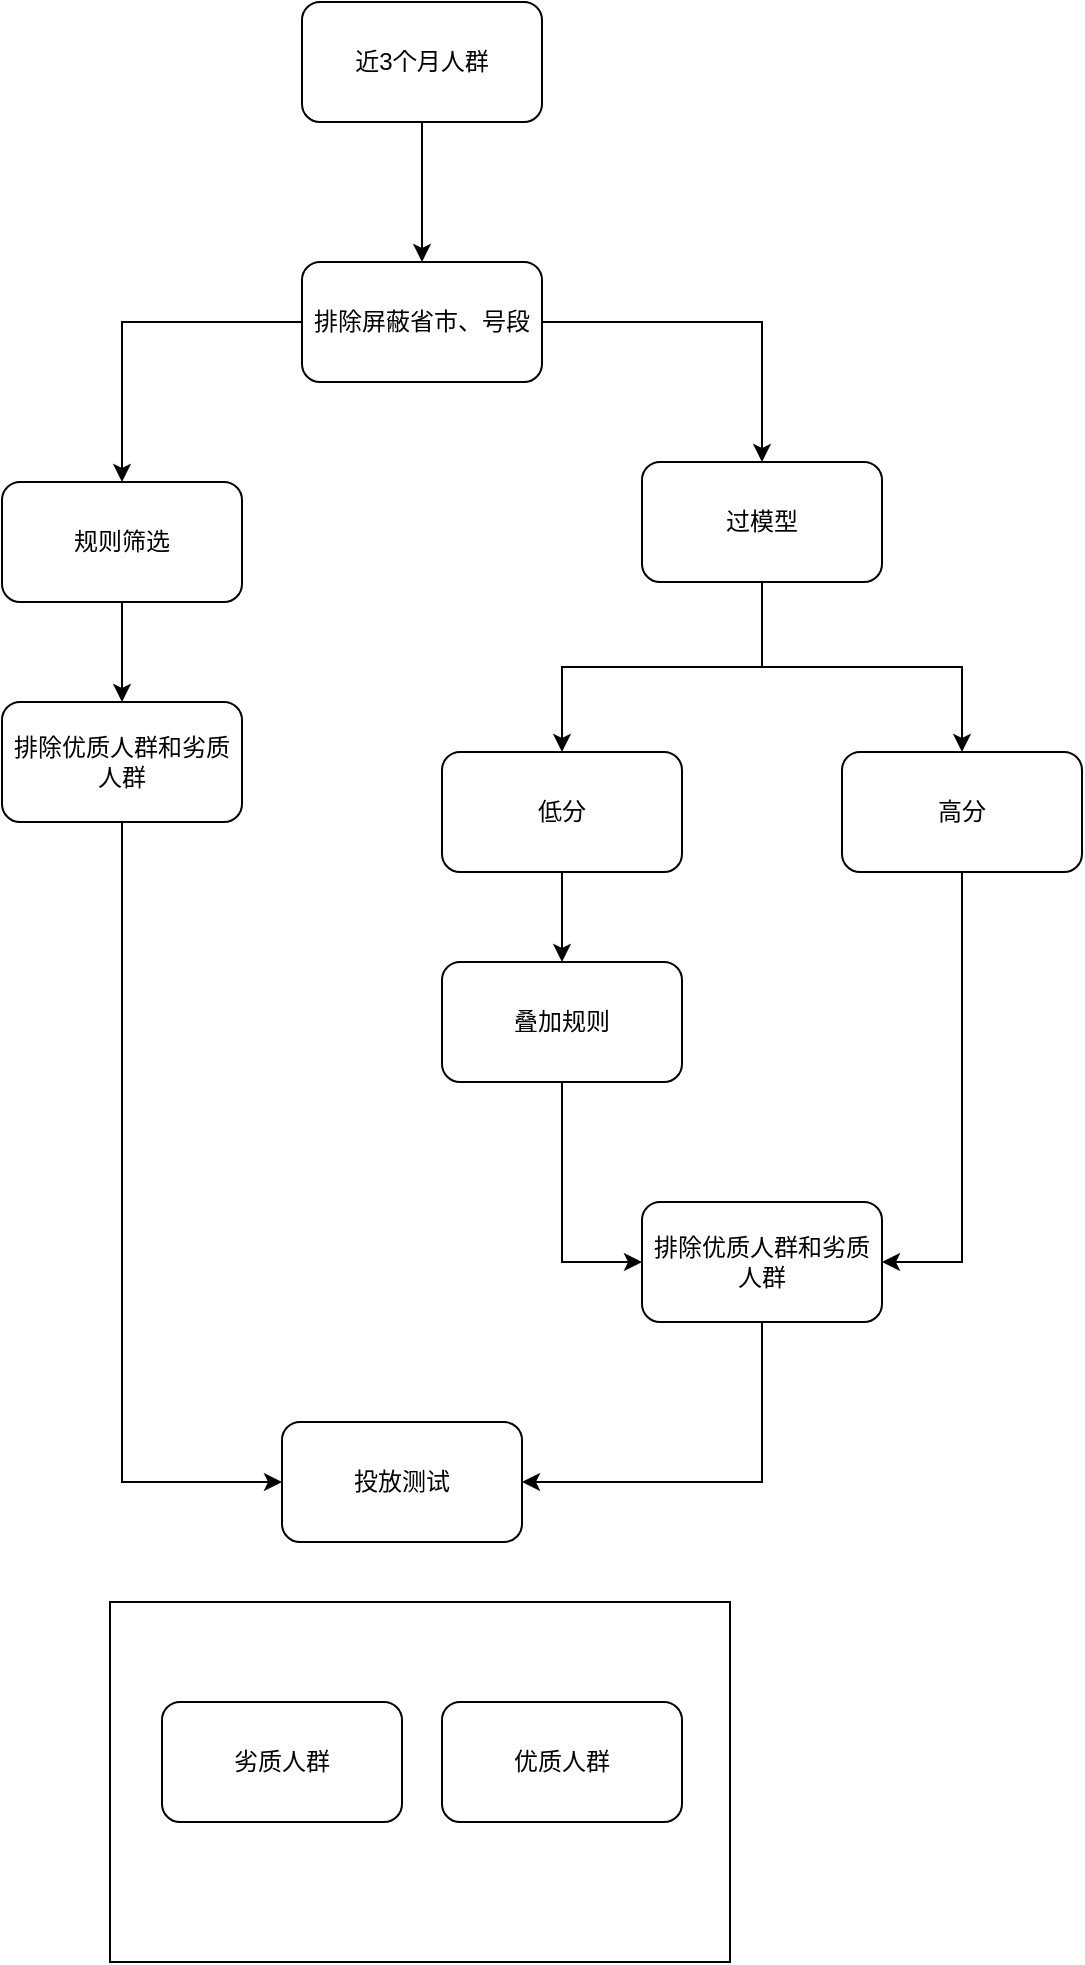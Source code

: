 <mxfile version="17.4.4" type="github">
  <diagram id="Ea3KLFuKZRPw7RwzQk_z" name="Page-1">
    <mxGraphModel dx="738" dy="648" grid="1" gridSize="10" guides="1" tooltips="1" connect="1" arrows="1" fold="1" page="1" pageScale="1" pageWidth="827" pageHeight="1169" math="0" shadow="0">
      <root>
        <mxCell id="0" />
        <mxCell id="1" parent="0" />
        <mxCell id="lsVT-5eBPWamvJgJnjMD-32" value="" style="rounded=0;whiteSpace=wrap;html=1;" vertex="1" parent="1">
          <mxGeometry x="104" y="950" width="310" height="180" as="geometry" />
        </mxCell>
        <mxCell id="lsVT-5eBPWamvJgJnjMD-10" value="" style="edgeStyle=orthogonalEdgeStyle;rounded=0;orthogonalLoop=1;jettySize=auto;html=1;" edge="1" parent="1" source="lsVT-5eBPWamvJgJnjMD-1" target="lsVT-5eBPWamvJgJnjMD-5">
          <mxGeometry relative="1" as="geometry" />
        </mxCell>
        <mxCell id="lsVT-5eBPWamvJgJnjMD-22" style="edgeStyle=orthogonalEdgeStyle;rounded=0;orthogonalLoop=1;jettySize=auto;html=1;entryX=0.5;entryY=0;entryDx=0;entryDy=0;" edge="1" parent="1" source="lsVT-5eBPWamvJgJnjMD-1" target="lsVT-5eBPWamvJgJnjMD-15">
          <mxGeometry relative="1" as="geometry" />
        </mxCell>
        <mxCell id="lsVT-5eBPWamvJgJnjMD-1" value="排除屏蔽省市、号段" style="rounded=1;whiteSpace=wrap;html=1;" vertex="1" parent="1">
          <mxGeometry x="200" y="280" width="120" height="60" as="geometry" />
        </mxCell>
        <mxCell id="lsVT-5eBPWamvJgJnjMD-4" value="" style="edgeStyle=orthogonalEdgeStyle;rounded=0;orthogonalLoop=1;jettySize=auto;html=1;" edge="1" parent="1" source="lsVT-5eBPWamvJgJnjMD-2" target="lsVT-5eBPWamvJgJnjMD-1">
          <mxGeometry relative="1" as="geometry" />
        </mxCell>
        <mxCell id="lsVT-5eBPWamvJgJnjMD-2" value="近3个月人群" style="rounded=1;whiteSpace=wrap;html=1;" vertex="1" parent="1">
          <mxGeometry x="200" y="150" width="120" height="60" as="geometry" />
        </mxCell>
        <mxCell id="lsVT-5eBPWamvJgJnjMD-11" value="" style="edgeStyle=orthogonalEdgeStyle;rounded=0;orthogonalLoop=1;jettySize=auto;html=1;" edge="1" parent="1" source="lsVT-5eBPWamvJgJnjMD-5" target="lsVT-5eBPWamvJgJnjMD-7">
          <mxGeometry relative="1" as="geometry" />
        </mxCell>
        <mxCell id="lsVT-5eBPWamvJgJnjMD-14" style="edgeStyle=orthogonalEdgeStyle;rounded=0;orthogonalLoop=1;jettySize=auto;html=1;entryX=0.5;entryY=0;entryDx=0;entryDy=0;" edge="1" parent="1" source="lsVT-5eBPWamvJgJnjMD-5" target="lsVT-5eBPWamvJgJnjMD-13">
          <mxGeometry relative="1" as="geometry" />
        </mxCell>
        <mxCell id="lsVT-5eBPWamvJgJnjMD-5" value="过模型" style="rounded=1;whiteSpace=wrap;html=1;" vertex="1" parent="1">
          <mxGeometry x="370" y="380" width="120" height="60" as="geometry" />
        </mxCell>
        <mxCell id="lsVT-5eBPWamvJgJnjMD-19" style="edgeStyle=orthogonalEdgeStyle;rounded=0;orthogonalLoop=1;jettySize=auto;html=1;entryX=1;entryY=0.5;entryDx=0;entryDy=0;" edge="1" parent="1" source="lsVT-5eBPWamvJgJnjMD-7" target="lsVT-5eBPWamvJgJnjMD-16">
          <mxGeometry relative="1" as="geometry" />
        </mxCell>
        <mxCell id="lsVT-5eBPWamvJgJnjMD-7" value="高分" style="rounded=1;whiteSpace=wrap;html=1;" vertex="1" parent="1">
          <mxGeometry x="470" y="525" width="120" height="60" as="geometry" />
        </mxCell>
        <mxCell id="lsVT-5eBPWamvJgJnjMD-9" value="投放测试" style="rounded=1;whiteSpace=wrap;html=1;" vertex="1" parent="1">
          <mxGeometry x="190" y="860" width="120" height="60" as="geometry" />
        </mxCell>
        <mxCell id="lsVT-5eBPWamvJgJnjMD-18" value="" style="edgeStyle=orthogonalEdgeStyle;rounded=0;orthogonalLoop=1;jettySize=auto;html=1;" edge="1" parent="1" source="lsVT-5eBPWamvJgJnjMD-13" target="lsVT-5eBPWamvJgJnjMD-17">
          <mxGeometry relative="1" as="geometry" />
        </mxCell>
        <mxCell id="lsVT-5eBPWamvJgJnjMD-13" value="低分" style="rounded=1;whiteSpace=wrap;html=1;" vertex="1" parent="1">
          <mxGeometry x="270" y="525" width="120" height="60" as="geometry" />
        </mxCell>
        <mxCell id="lsVT-5eBPWamvJgJnjMD-24" value="" style="edgeStyle=orthogonalEdgeStyle;rounded=0;orthogonalLoop=1;jettySize=auto;html=1;" edge="1" parent="1" source="lsVT-5eBPWamvJgJnjMD-15" target="lsVT-5eBPWamvJgJnjMD-23">
          <mxGeometry relative="1" as="geometry" />
        </mxCell>
        <mxCell id="lsVT-5eBPWamvJgJnjMD-15" value="规则筛选" style="rounded=1;whiteSpace=wrap;html=1;" vertex="1" parent="1">
          <mxGeometry x="50" y="390" width="120" height="60" as="geometry" />
        </mxCell>
        <mxCell id="lsVT-5eBPWamvJgJnjMD-21" value="" style="edgeStyle=orthogonalEdgeStyle;rounded=0;orthogonalLoop=1;jettySize=auto;html=1;" edge="1" parent="1" source="lsVT-5eBPWamvJgJnjMD-16" target="lsVT-5eBPWamvJgJnjMD-9">
          <mxGeometry relative="1" as="geometry">
            <Array as="points">
              <mxPoint x="430" y="890" />
            </Array>
          </mxGeometry>
        </mxCell>
        <mxCell id="lsVT-5eBPWamvJgJnjMD-16" value="排除优质人群和劣质人群" style="rounded=1;whiteSpace=wrap;html=1;" vertex="1" parent="1">
          <mxGeometry x="370" y="750" width="120" height="60" as="geometry" />
        </mxCell>
        <mxCell id="lsVT-5eBPWamvJgJnjMD-20" style="edgeStyle=orthogonalEdgeStyle;rounded=0;orthogonalLoop=1;jettySize=auto;html=1;entryX=0;entryY=0.5;entryDx=0;entryDy=0;" edge="1" parent="1" source="lsVT-5eBPWamvJgJnjMD-17" target="lsVT-5eBPWamvJgJnjMD-16">
          <mxGeometry relative="1" as="geometry" />
        </mxCell>
        <mxCell id="lsVT-5eBPWamvJgJnjMD-17" value="叠加规则" style="rounded=1;whiteSpace=wrap;html=1;" vertex="1" parent="1">
          <mxGeometry x="270" y="630" width="120" height="60" as="geometry" />
        </mxCell>
        <mxCell id="lsVT-5eBPWamvJgJnjMD-26" style="edgeStyle=orthogonalEdgeStyle;rounded=0;orthogonalLoop=1;jettySize=auto;html=1;entryX=0;entryY=0.5;entryDx=0;entryDy=0;" edge="1" parent="1" source="lsVT-5eBPWamvJgJnjMD-23" target="lsVT-5eBPWamvJgJnjMD-9">
          <mxGeometry relative="1" as="geometry">
            <Array as="points">
              <mxPoint x="110" y="890" />
            </Array>
          </mxGeometry>
        </mxCell>
        <mxCell id="lsVT-5eBPWamvJgJnjMD-23" value="排除优质人群和劣质人群" style="rounded=1;whiteSpace=wrap;html=1;" vertex="1" parent="1">
          <mxGeometry x="50" y="500" width="120" height="60" as="geometry" />
        </mxCell>
        <mxCell id="lsVT-5eBPWamvJgJnjMD-27" value="优质人群" style="rounded=1;whiteSpace=wrap;html=1;" vertex="1" parent="1">
          <mxGeometry x="270" y="1000" width="120" height="60" as="geometry" />
        </mxCell>
        <mxCell id="lsVT-5eBPWamvJgJnjMD-28" value="劣质人群" style="rounded=1;whiteSpace=wrap;html=1;" vertex="1" parent="1">
          <mxGeometry x="130" y="1000" width="120" height="60" as="geometry" />
        </mxCell>
      </root>
    </mxGraphModel>
  </diagram>
</mxfile>
